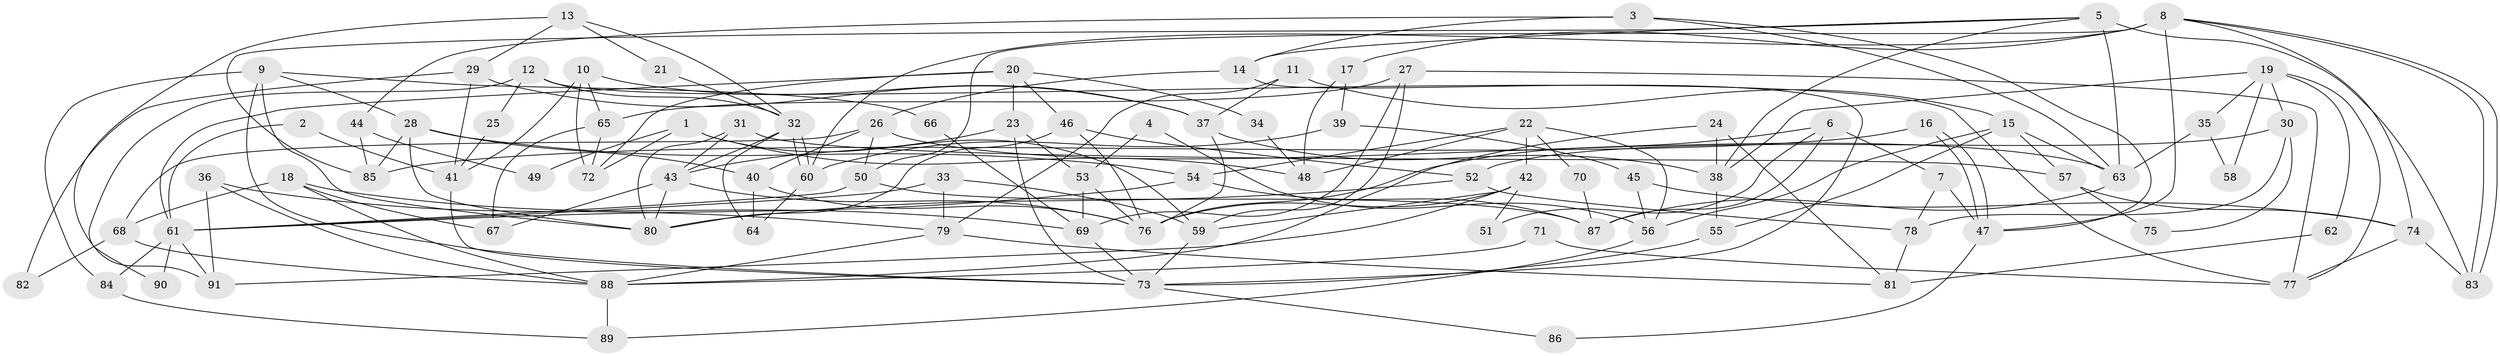 // Generated by graph-tools (version 1.1) at 2025/26/03/09/25 03:26:20]
// undirected, 91 vertices, 182 edges
graph export_dot {
graph [start="1"]
  node [color=gray90,style=filled];
  1;
  2;
  3;
  4;
  5;
  6;
  7;
  8;
  9;
  10;
  11;
  12;
  13;
  14;
  15;
  16;
  17;
  18;
  19;
  20;
  21;
  22;
  23;
  24;
  25;
  26;
  27;
  28;
  29;
  30;
  31;
  32;
  33;
  34;
  35;
  36;
  37;
  38;
  39;
  40;
  41;
  42;
  43;
  44;
  45;
  46;
  47;
  48;
  49;
  50;
  51;
  52;
  53;
  54;
  55;
  56;
  57;
  58;
  59;
  60;
  61;
  62;
  63;
  64;
  65;
  66;
  67;
  68;
  69;
  70;
  71;
  72;
  73;
  74;
  75;
  76;
  77;
  78;
  79;
  80;
  81;
  82;
  83;
  84;
  85;
  86;
  87;
  88;
  89;
  90;
  91;
  1 -- 48;
  1 -- 59;
  1 -- 49;
  1 -- 72;
  2 -- 41;
  2 -- 61;
  3 -- 47;
  3 -- 63;
  3 -- 14;
  3 -- 44;
  4 -- 53;
  4 -- 56;
  5 -- 14;
  5 -- 63;
  5 -- 38;
  5 -- 83;
  5 -- 85;
  6 -- 76;
  6 -- 7;
  6 -- 51;
  6 -- 87;
  7 -- 47;
  7 -- 78;
  8 -- 50;
  8 -- 83;
  8 -- 83;
  8 -- 17;
  8 -- 47;
  8 -- 60;
  8 -- 74;
  9 -- 80;
  9 -- 28;
  9 -- 66;
  9 -- 73;
  9 -- 84;
  10 -- 72;
  10 -- 37;
  10 -- 41;
  10 -- 65;
  11 -- 37;
  11 -- 15;
  11 -- 79;
  12 -- 32;
  12 -- 77;
  12 -- 25;
  12 -- 90;
  13 -- 32;
  13 -- 91;
  13 -- 21;
  13 -- 29;
  14 -- 73;
  14 -- 26;
  15 -- 57;
  15 -- 63;
  15 -- 55;
  15 -- 56;
  16 -- 85;
  16 -- 47;
  16 -- 47;
  17 -- 39;
  17 -- 48;
  18 -- 69;
  18 -- 88;
  18 -- 67;
  18 -- 68;
  19 -- 38;
  19 -- 77;
  19 -- 30;
  19 -- 35;
  19 -- 58;
  19 -- 62;
  20 -- 61;
  20 -- 46;
  20 -- 23;
  20 -- 34;
  20 -- 72;
  21 -- 32;
  22 -- 42;
  22 -- 54;
  22 -- 48;
  22 -- 56;
  22 -- 70;
  23 -- 73;
  23 -- 43;
  23 -- 53;
  24 -- 38;
  24 -- 88;
  24 -- 81;
  25 -- 41;
  26 -- 40;
  26 -- 50;
  26 -- 63;
  26 -- 68;
  27 -- 65;
  27 -- 59;
  27 -- 69;
  27 -- 77;
  28 -- 54;
  28 -- 40;
  28 -- 80;
  28 -- 85;
  29 -- 41;
  29 -- 37;
  29 -- 82;
  30 -- 52;
  30 -- 75;
  30 -- 78;
  31 -- 80;
  31 -- 43;
  31 -- 57;
  32 -- 43;
  32 -- 60;
  32 -- 60;
  32 -- 64;
  33 -- 59;
  33 -- 79;
  33 -- 61;
  34 -- 48;
  35 -- 63;
  35 -- 58;
  36 -- 88;
  36 -- 79;
  36 -- 91;
  37 -- 38;
  37 -- 76;
  38 -- 55;
  39 -- 45;
  39 -- 60;
  40 -- 76;
  40 -- 64;
  41 -- 73;
  42 -- 91;
  42 -- 76;
  42 -- 51;
  42 -- 59;
  43 -- 67;
  43 -- 76;
  43 -- 80;
  44 -- 85;
  44 -- 49;
  45 -- 74;
  45 -- 56;
  46 -- 80;
  46 -- 76;
  46 -- 52;
  47 -- 86;
  50 -- 61;
  50 -- 87;
  52 -- 80;
  52 -- 78;
  53 -- 76;
  53 -- 69;
  54 -- 87;
  54 -- 61;
  55 -- 73;
  56 -- 89;
  57 -- 74;
  57 -- 75;
  59 -- 73;
  60 -- 64;
  61 -- 84;
  61 -- 90;
  61 -- 91;
  62 -- 81;
  63 -- 87;
  65 -- 72;
  65 -- 67;
  66 -- 69;
  68 -- 82;
  68 -- 88;
  69 -- 73;
  70 -- 87;
  71 -- 77;
  71 -- 88;
  73 -- 86;
  74 -- 83;
  74 -- 77;
  78 -- 81;
  79 -- 81;
  79 -- 88;
  84 -- 89;
  88 -- 89;
}
